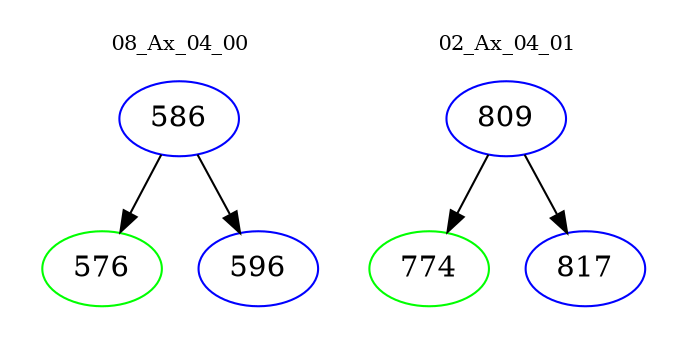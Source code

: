 digraph{
subgraph cluster_0 {
color = white
label = "08_Ax_04_00";
fontsize=10;
T0_586 [label="586", color="blue"]
T0_586 -> T0_576 [color="black"]
T0_576 [label="576", color="green"]
T0_586 -> T0_596 [color="black"]
T0_596 [label="596", color="blue"]
}
subgraph cluster_1 {
color = white
label = "02_Ax_04_01";
fontsize=10;
T1_809 [label="809", color="blue"]
T1_809 -> T1_774 [color="black"]
T1_774 [label="774", color="green"]
T1_809 -> T1_817 [color="black"]
T1_817 [label="817", color="blue"]
}
}
